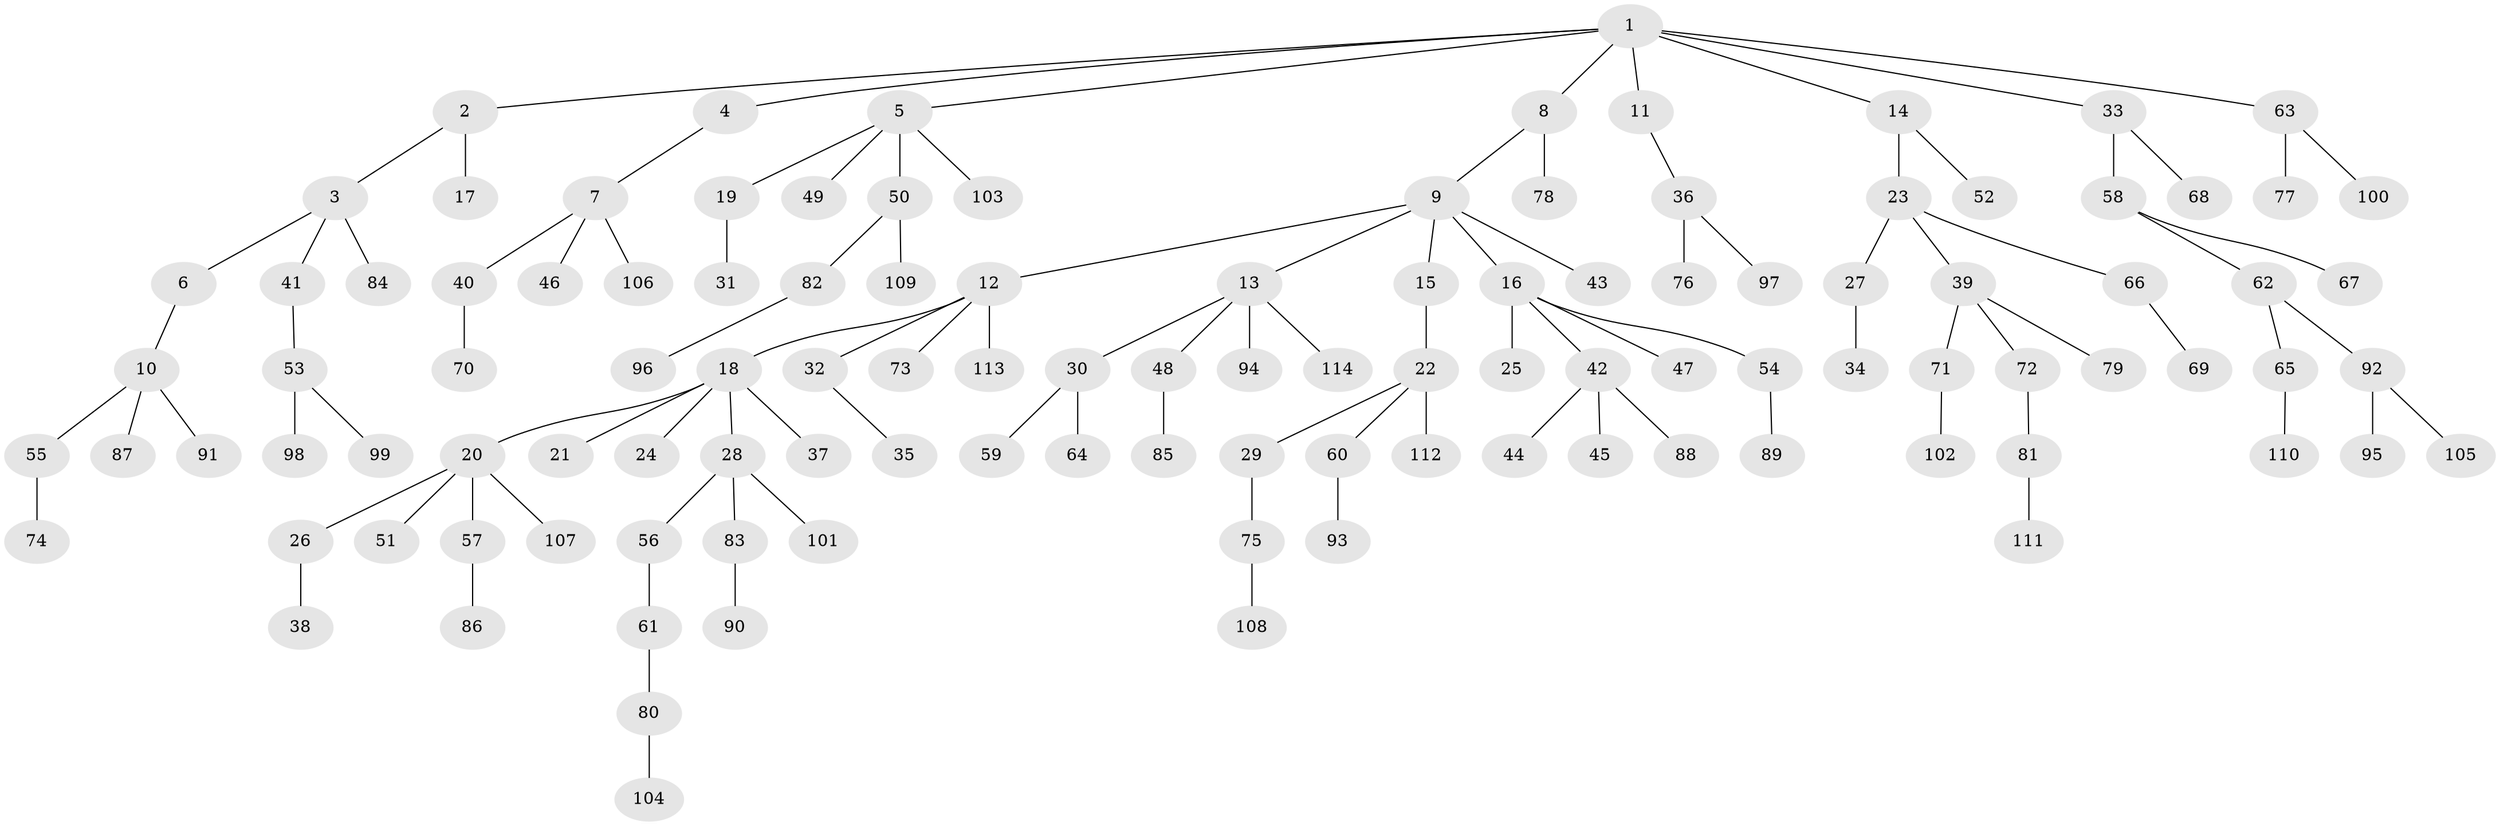 // coarse degree distribution, {8: 0.012195121951219513, 2: 0.14634146341463414, 4: 0.0975609756097561, 7: 0.024390243902439025, 3: 0.04878048780487805, 5: 0.036585365853658534, 1: 0.6219512195121951, 6: 0.012195121951219513}
// Generated by graph-tools (version 1.1) at 2025/42/03/06/25 10:42:02]
// undirected, 114 vertices, 113 edges
graph export_dot {
graph [start="1"]
  node [color=gray90,style=filled];
  1;
  2;
  3;
  4;
  5;
  6;
  7;
  8;
  9;
  10;
  11;
  12;
  13;
  14;
  15;
  16;
  17;
  18;
  19;
  20;
  21;
  22;
  23;
  24;
  25;
  26;
  27;
  28;
  29;
  30;
  31;
  32;
  33;
  34;
  35;
  36;
  37;
  38;
  39;
  40;
  41;
  42;
  43;
  44;
  45;
  46;
  47;
  48;
  49;
  50;
  51;
  52;
  53;
  54;
  55;
  56;
  57;
  58;
  59;
  60;
  61;
  62;
  63;
  64;
  65;
  66;
  67;
  68;
  69;
  70;
  71;
  72;
  73;
  74;
  75;
  76;
  77;
  78;
  79;
  80;
  81;
  82;
  83;
  84;
  85;
  86;
  87;
  88;
  89;
  90;
  91;
  92;
  93;
  94;
  95;
  96;
  97;
  98;
  99;
  100;
  101;
  102;
  103;
  104;
  105;
  106;
  107;
  108;
  109;
  110;
  111;
  112;
  113;
  114;
  1 -- 2;
  1 -- 4;
  1 -- 5;
  1 -- 8;
  1 -- 11;
  1 -- 14;
  1 -- 33;
  1 -- 63;
  2 -- 3;
  2 -- 17;
  3 -- 6;
  3 -- 41;
  3 -- 84;
  4 -- 7;
  5 -- 19;
  5 -- 49;
  5 -- 50;
  5 -- 103;
  6 -- 10;
  7 -- 40;
  7 -- 46;
  7 -- 106;
  8 -- 9;
  8 -- 78;
  9 -- 12;
  9 -- 13;
  9 -- 15;
  9 -- 16;
  9 -- 43;
  10 -- 55;
  10 -- 87;
  10 -- 91;
  11 -- 36;
  12 -- 18;
  12 -- 32;
  12 -- 73;
  12 -- 113;
  13 -- 30;
  13 -- 48;
  13 -- 94;
  13 -- 114;
  14 -- 23;
  14 -- 52;
  15 -- 22;
  16 -- 25;
  16 -- 42;
  16 -- 47;
  16 -- 54;
  18 -- 20;
  18 -- 21;
  18 -- 24;
  18 -- 28;
  18 -- 37;
  19 -- 31;
  20 -- 26;
  20 -- 51;
  20 -- 57;
  20 -- 107;
  22 -- 29;
  22 -- 60;
  22 -- 112;
  23 -- 27;
  23 -- 39;
  23 -- 66;
  26 -- 38;
  27 -- 34;
  28 -- 56;
  28 -- 83;
  28 -- 101;
  29 -- 75;
  30 -- 59;
  30 -- 64;
  32 -- 35;
  33 -- 58;
  33 -- 68;
  36 -- 76;
  36 -- 97;
  39 -- 71;
  39 -- 72;
  39 -- 79;
  40 -- 70;
  41 -- 53;
  42 -- 44;
  42 -- 45;
  42 -- 88;
  48 -- 85;
  50 -- 82;
  50 -- 109;
  53 -- 98;
  53 -- 99;
  54 -- 89;
  55 -- 74;
  56 -- 61;
  57 -- 86;
  58 -- 62;
  58 -- 67;
  60 -- 93;
  61 -- 80;
  62 -- 65;
  62 -- 92;
  63 -- 77;
  63 -- 100;
  65 -- 110;
  66 -- 69;
  71 -- 102;
  72 -- 81;
  75 -- 108;
  80 -- 104;
  81 -- 111;
  82 -- 96;
  83 -- 90;
  92 -- 95;
  92 -- 105;
}
